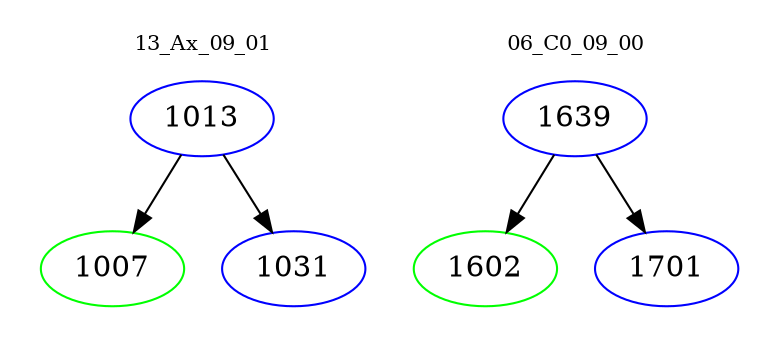 digraph{
subgraph cluster_0 {
color = white
label = "13_Ax_09_01";
fontsize=10;
T0_1013 [label="1013", color="blue"]
T0_1013 -> T0_1007 [color="black"]
T0_1007 [label="1007", color="green"]
T0_1013 -> T0_1031 [color="black"]
T0_1031 [label="1031", color="blue"]
}
subgraph cluster_1 {
color = white
label = "06_C0_09_00";
fontsize=10;
T1_1639 [label="1639", color="blue"]
T1_1639 -> T1_1602 [color="black"]
T1_1602 [label="1602", color="green"]
T1_1639 -> T1_1701 [color="black"]
T1_1701 [label="1701", color="blue"]
}
}
